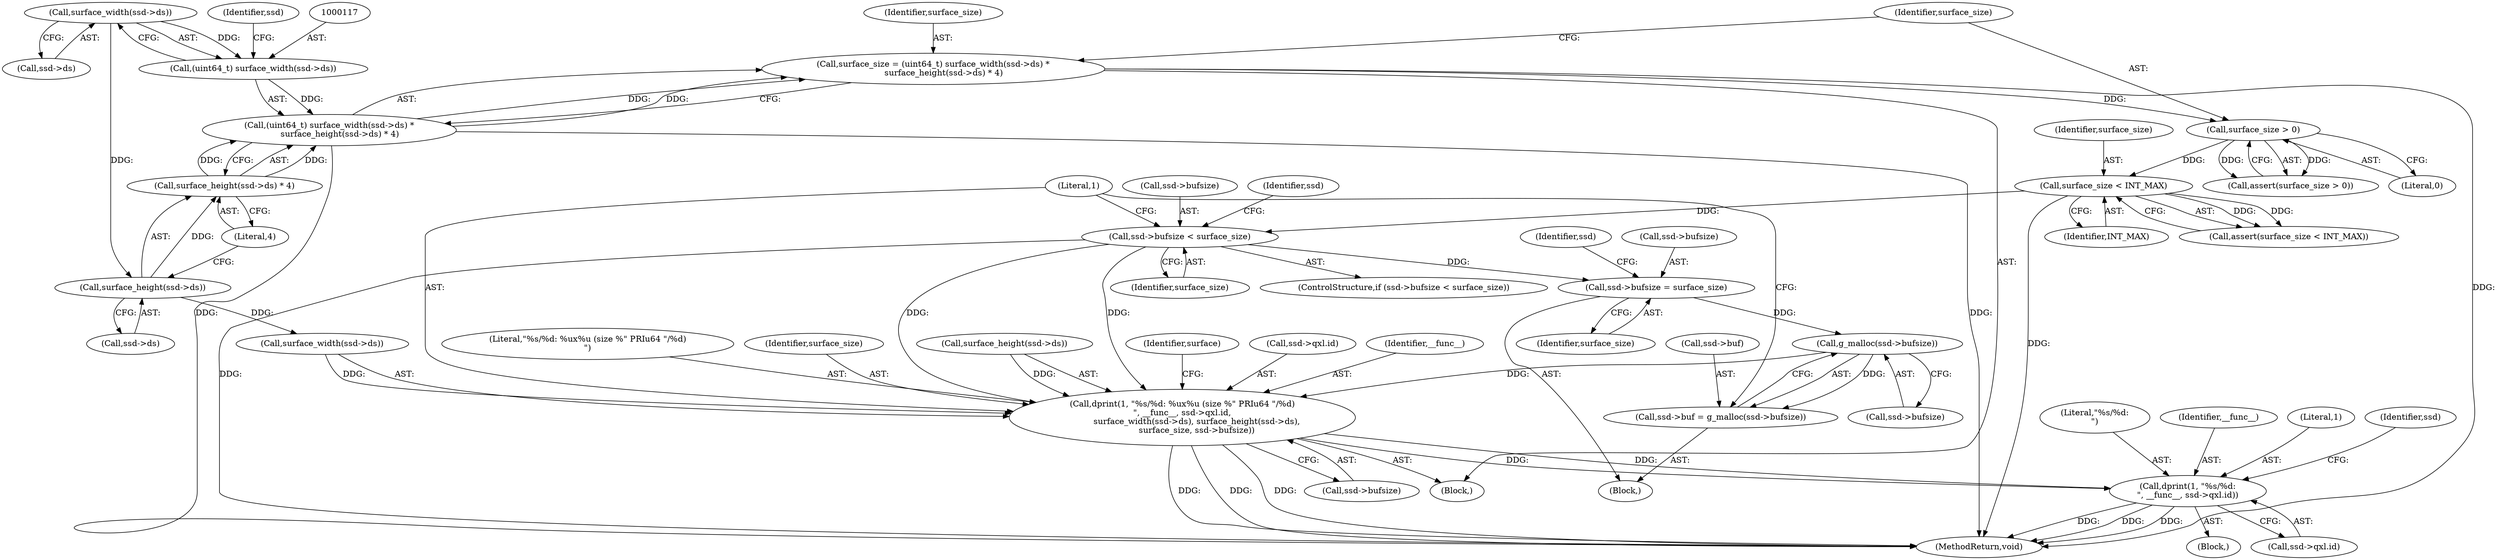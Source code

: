 digraph "0_qemu_ab9509cceabef28071e41bdfa073083859c949a7_0@pointer" {
"1000143" [label="(Call,ssd->bufsize = surface_size)"];
"1000137" [label="(Call,ssd->bufsize < surface_size)"];
"1000133" [label="(Call,surface_size < INT_MAX)"];
"1000129" [label="(Call,surface_size > 0)"];
"1000113" [label="(Call,surface_size = (uint64_t) surface_width(ssd->ds) *\n        surface_height(ssd->ds) * 4)"];
"1000115" [label="(Call,(uint64_t) surface_width(ssd->ds) *\n        surface_height(ssd->ds) * 4)"];
"1000116" [label="(Call,(uint64_t) surface_width(ssd->ds))"];
"1000118" [label="(Call,surface_width(ssd->ds))"];
"1000122" [label="(Call,surface_height(ssd->ds) * 4)"];
"1000123" [label="(Call,surface_height(ssd->ds))"];
"1000156" [label="(Call,g_malloc(ssd->bufsize))"];
"1000152" [label="(Call,ssd->buf = g_malloc(ssd->bufsize))"];
"1000160" [label="(Call,dprint(1, \"%s/%d: %ux%u (size %\" PRIu64 \"/%d)\n\", __func__, ssd->qxl.id,\n           surface_width(ssd->ds), surface_height(ssd->ds),\n           surface_size, ssd->bufsize))"];
"1000195" [label="(Call,dprint(1, \"%s/%d:\n\", __func__, ssd->qxl.id))"];
"1000130" [label="(Identifier,surface_size)"];
"1000113" [label="(Call,surface_size = (uint64_t) surface_width(ssd->ds) *\n        surface_height(ssd->ds) * 4)"];
"1000123" [label="(Call,surface_height(ssd->ds))"];
"1000145" [label="(Identifier,ssd)"];
"1000131" [label="(Literal,0)"];
"1000142" [label="(Block,)"];
"1000115" [label="(Call,(uint64_t) surface_width(ssd->ds) *\n        surface_height(ssd->ds) * 4)"];
"1000119" [label="(Call,ssd->ds)"];
"1000183" [label="(Identifier,surface)"];
"1000161" [label="(Literal,1)"];
"1000137" [label="(Call,ssd->bufsize < surface_size)"];
"1000303" [label="(MethodReturn,void)"];
"1000150" [label="(Identifier,ssd)"];
"1000199" [label="(Call,ssd->qxl.id)"];
"1000122" [label="(Call,surface_height(ssd->ds) * 4)"];
"1000164" [label="(Call,ssd->qxl.id)"];
"1000197" [label="(Literal,\"%s/%d:\n\")"];
"1000163" [label="(Identifier,__func__)"];
"1000144" [label="(Call,ssd->bufsize)"];
"1000162" [label="(Literal,\"%s/%d: %ux%u (size %\" PRIu64 \"/%d)\n\")"];
"1000124" [label="(Call,ssd->ds)"];
"1000136" [label="(ControlStructure,if (ssd->bufsize < surface_size))"];
"1000143" [label="(Call,ssd->bufsize = surface_size)"];
"1000147" [label="(Identifier,surface_size)"];
"1000114" [label="(Identifier,surface_size)"];
"1000152" [label="(Call,ssd->buf = g_malloc(ssd->bufsize))"];
"1000177" [label="(Identifier,surface_size)"];
"1000134" [label="(Identifier,surface_size)"];
"1000116" [label="(Call,(uint64_t) surface_width(ssd->ds))"];
"1000127" [label="(Literal,4)"];
"1000118" [label="(Call,surface_width(ssd->ds))"];
"1000194" [label="(Block,)"];
"1000125" [label="(Identifier,ssd)"];
"1000198" [label="(Identifier,__func__)"];
"1000138" [label="(Call,ssd->bufsize)"];
"1000132" [label="(Call,assert(surface_size < INT_MAX))"];
"1000135" [label="(Identifier,INT_MAX)"];
"1000195" [label="(Call,dprint(1, \"%s/%d:\n\", __func__, ssd->qxl.id))"];
"1000178" [label="(Call,ssd->bufsize)"];
"1000196" [label="(Literal,1)"];
"1000157" [label="(Call,ssd->bufsize)"];
"1000128" [label="(Call,assert(surface_size > 0))"];
"1000169" [label="(Call,surface_width(ssd->ds))"];
"1000153" [label="(Call,ssd->buf)"];
"1000173" [label="(Call,surface_height(ssd->ds))"];
"1000156" [label="(Call,g_malloc(ssd->bufsize))"];
"1000205" [label="(Identifier,ssd)"];
"1000141" [label="(Identifier,surface_size)"];
"1000129" [label="(Call,surface_size > 0)"];
"1000133" [label="(Call,surface_size < INT_MAX)"];
"1000104" [label="(Block,)"];
"1000160" [label="(Call,dprint(1, \"%s/%d: %ux%u (size %\" PRIu64 \"/%d)\n\", __func__, ssd->qxl.id,\n           surface_width(ssd->ds), surface_height(ssd->ds),\n           surface_size, ssd->bufsize))"];
"1000143" -> "1000142"  [label="AST: "];
"1000143" -> "1000147"  [label="CFG: "];
"1000144" -> "1000143"  [label="AST: "];
"1000147" -> "1000143"  [label="AST: "];
"1000150" -> "1000143"  [label="CFG: "];
"1000137" -> "1000143"  [label="DDG: "];
"1000143" -> "1000156"  [label="DDG: "];
"1000137" -> "1000136"  [label="AST: "];
"1000137" -> "1000141"  [label="CFG: "];
"1000138" -> "1000137"  [label="AST: "];
"1000141" -> "1000137"  [label="AST: "];
"1000145" -> "1000137"  [label="CFG: "];
"1000161" -> "1000137"  [label="CFG: "];
"1000137" -> "1000303"  [label="DDG: "];
"1000133" -> "1000137"  [label="DDG: "];
"1000137" -> "1000160"  [label="DDG: "];
"1000137" -> "1000160"  [label="DDG: "];
"1000133" -> "1000132"  [label="AST: "];
"1000133" -> "1000135"  [label="CFG: "];
"1000134" -> "1000133"  [label="AST: "];
"1000135" -> "1000133"  [label="AST: "];
"1000132" -> "1000133"  [label="CFG: "];
"1000133" -> "1000303"  [label="DDG: "];
"1000133" -> "1000132"  [label="DDG: "];
"1000133" -> "1000132"  [label="DDG: "];
"1000129" -> "1000133"  [label="DDG: "];
"1000129" -> "1000128"  [label="AST: "];
"1000129" -> "1000131"  [label="CFG: "];
"1000130" -> "1000129"  [label="AST: "];
"1000131" -> "1000129"  [label="AST: "];
"1000128" -> "1000129"  [label="CFG: "];
"1000129" -> "1000128"  [label="DDG: "];
"1000129" -> "1000128"  [label="DDG: "];
"1000113" -> "1000129"  [label="DDG: "];
"1000113" -> "1000104"  [label="AST: "];
"1000113" -> "1000115"  [label="CFG: "];
"1000114" -> "1000113"  [label="AST: "];
"1000115" -> "1000113"  [label="AST: "];
"1000130" -> "1000113"  [label="CFG: "];
"1000113" -> "1000303"  [label="DDG: "];
"1000115" -> "1000113"  [label="DDG: "];
"1000115" -> "1000113"  [label="DDG: "];
"1000115" -> "1000122"  [label="CFG: "];
"1000116" -> "1000115"  [label="AST: "];
"1000122" -> "1000115"  [label="AST: "];
"1000115" -> "1000303"  [label="DDG: "];
"1000115" -> "1000303"  [label="DDG: "];
"1000116" -> "1000115"  [label="DDG: "];
"1000122" -> "1000115"  [label="DDG: "];
"1000122" -> "1000115"  [label="DDG: "];
"1000116" -> "1000118"  [label="CFG: "];
"1000117" -> "1000116"  [label="AST: "];
"1000118" -> "1000116"  [label="AST: "];
"1000125" -> "1000116"  [label="CFG: "];
"1000118" -> "1000116"  [label="DDG: "];
"1000118" -> "1000119"  [label="CFG: "];
"1000119" -> "1000118"  [label="AST: "];
"1000118" -> "1000123"  [label="DDG: "];
"1000122" -> "1000127"  [label="CFG: "];
"1000123" -> "1000122"  [label="AST: "];
"1000127" -> "1000122"  [label="AST: "];
"1000123" -> "1000122"  [label="DDG: "];
"1000123" -> "1000124"  [label="CFG: "];
"1000124" -> "1000123"  [label="AST: "];
"1000127" -> "1000123"  [label="CFG: "];
"1000123" -> "1000169"  [label="DDG: "];
"1000156" -> "1000152"  [label="AST: "];
"1000156" -> "1000157"  [label="CFG: "];
"1000157" -> "1000156"  [label="AST: "];
"1000152" -> "1000156"  [label="CFG: "];
"1000156" -> "1000152"  [label="DDG: "];
"1000156" -> "1000160"  [label="DDG: "];
"1000152" -> "1000142"  [label="AST: "];
"1000153" -> "1000152"  [label="AST: "];
"1000161" -> "1000152"  [label="CFG: "];
"1000160" -> "1000104"  [label="AST: "];
"1000160" -> "1000178"  [label="CFG: "];
"1000161" -> "1000160"  [label="AST: "];
"1000162" -> "1000160"  [label="AST: "];
"1000163" -> "1000160"  [label="AST: "];
"1000164" -> "1000160"  [label="AST: "];
"1000169" -> "1000160"  [label="AST: "];
"1000173" -> "1000160"  [label="AST: "];
"1000177" -> "1000160"  [label="AST: "];
"1000178" -> "1000160"  [label="AST: "];
"1000183" -> "1000160"  [label="CFG: "];
"1000160" -> "1000303"  [label="DDG: "];
"1000160" -> "1000303"  [label="DDG: "];
"1000160" -> "1000303"  [label="DDG: "];
"1000169" -> "1000160"  [label="DDG: "];
"1000173" -> "1000160"  [label="DDG: "];
"1000160" -> "1000195"  [label="DDG: "];
"1000160" -> "1000195"  [label="DDG: "];
"1000195" -> "1000194"  [label="AST: "];
"1000195" -> "1000199"  [label="CFG: "];
"1000196" -> "1000195"  [label="AST: "];
"1000197" -> "1000195"  [label="AST: "];
"1000198" -> "1000195"  [label="AST: "];
"1000199" -> "1000195"  [label="AST: "];
"1000205" -> "1000195"  [label="CFG: "];
"1000195" -> "1000303"  [label="DDG: "];
"1000195" -> "1000303"  [label="DDG: "];
"1000195" -> "1000303"  [label="DDG: "];
}
